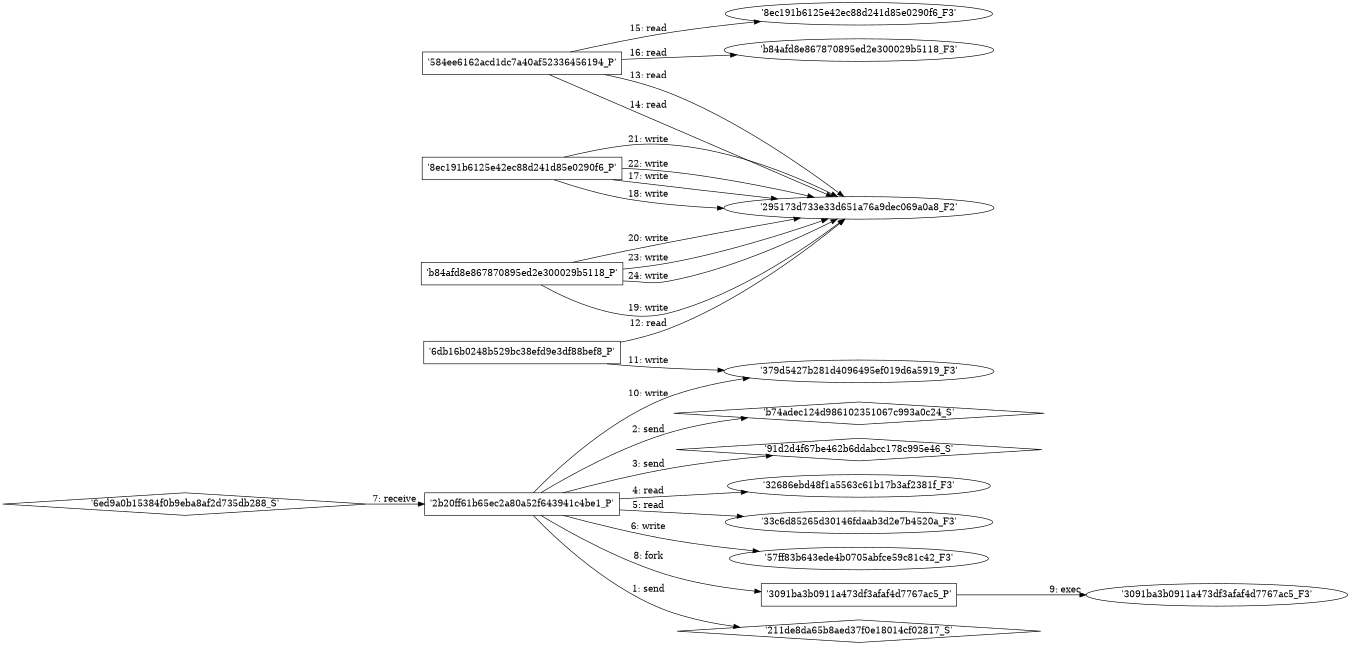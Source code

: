 digraph "D:\Learning\Paper\apt\基于CTI的攻击预警\Dataset\攻击图\ASGfromALLCTI\Threat Roundup for November 26 to December 3.dot" {
rankdir="LR"
size="9"
fixedsize="false"
splines="true"
nodesep=0.3
ranksep=0
fontsize=10
overlap="scalexy"
engine= "neato"
	"'211de8da65b8aed37f0e18014cf02817_S'" [node_type=Socket shape=diamond]
	"'2b20ff61b65ec2a80a52f643941c4be1_P'" [node_type=Process shape=box]
	"'2b20ff61b65ec2a80a52f643941c4be1_P'" -> "'211de8da65b8aed37f0e18014cf02817_S'" [label="1: send"]
	"'b74adec124d986102351067c993a0c24_S'" [node_type=Socket shape=diamond]
	"'2b20ff61b65ec2a80a52f643941c4be1_P'" [node_type=Process shape=box]
	"'2b20ff61b65ec2a80a52f643941c4be1_P'" -> "'b74adec124d986102351067c993a0c24_S'" [label="2: send"]
	"'91d2d4f67be462b6ddabcc178c995e46_S'" [node_type=Socket shape=diamond]
	"'2b20ff61b65ec2a80a52f643941c4be1_P'" [node_type=Process shape=box]
	"'2b20ff61b65ec2a80a52f643941c4be1_P'" -> "'91d2d4f67be462b6ddabcc178c995e46_S'" [label="3: send"]
	"'32686ebd48f1a5563c61b17b3af2381f_F3'" [node_type=file shape=ellipse]
	"'2b20ff61b65ec2a80a52f643941c4be1_P'" [node_type=Process shape=box]
	"'2b20ff61b65ec2a80a52f643941c4be1_P'" -> "'32686ebd48f1a5563c61b17b3af2381f_F3'" [label="4: read"]
	"'33c6d85265d30146fdaab3d2e7b4520a_F3'" [node_type=file shape=ellipse]
	"'2b20ff61b65ec2a80a52f643941c4be1_P'" [node_type=Process shape=box]
	"'2b20ff61b65ec2a80a52f643941c4be1_P'" -> "'33c6d85265d30146fdaab3d2e7b4520a_F3'" [label="5: read"]
	"'57ff83b643ede4b0705abfce59c81c42_F3'" [node_type=file shape=ellipse]
	"'2b20ff61b65ec2a80a52f643941c4be1_P'" [node_type=Process shape=box]
	"'2b20ff61b65ec2a80a52f643941c4be1_P'" -> "'57ff83b643ede4b0705abfce59c81c42_F3'" [label="6: write"]
	"'2b20ff61b65ec2a80a52f643941c4be1_P'" [node_type=Process shape=box]
	"'6ed9a0b15384f0b9eba8af2d735db288_S'" [node_type=Socket shape=diamond]
	"'6ed9a0b15384f0b9eba8af2d735db288_S'" -> "'2b20ff61b65ec2a80a52f643941c4be1_P'" [label="7: receive"]
	"'2b20ff61b65ec2a80a52f643941c4be1_P'" [node_type=Process shape=box]
	"'3091ba3b0911a473df3afaf4d7767ac5_P'" [node_type=Process shape=box]
	"'2b20ff61b65ec2a80a52f643941c4be1_P'" -> "'3091ba3b0911a473df3afaf4d7767ac5_P'" [label="8: fork"]
	"'3091ba3b0911a473df3afaf4d7767ac5_P'" [node_type=Process shape=box]
	"'3091ba3b0911a473df3afaf4d7767ac5_F3'" [node_type=File shape=ellipse]
	"'3091ba3b0911a473df3afaf4d7767ac5_P'" -> "'3091ba3b0911a473df3afaf4d7767ac5_F3'" [label="9: exec"]
	"'379d5427b281d4096495ef019d6a5919_F3'" [node_type=file shape=ellipse]
	"'2b20ff61b65ec2a80a52f643941c4be1_P'" [node_type=Process shape=box]
	"'2b20ff61b65ec2a80a52f643941c4be1_P'" -> "'379d5427b281d4096495ef019d6a5919_F3'" [label="10: write"]
	"'379d5427b281d4096495ef019d6a5919_F3'" [node_type=file shape=ellipse]
	"'6db16b0248b529bc38efd9e3df88bef8_P'" [node_type=Process shape=box]
	"'6db16b0248b529bc38efd9e3df88bef8_P'" -> "'379d5427b281d4096495ef019d6a5919_F3'" [label="11: write"]
	"'295173d733e33d651a76a9dec069a0a8_F2'" [node_type=file shape=ellipse]
	"'6db16b0248b529bc38efd9e3df88bef8_P'" [node_type=Process shape=box]
	"'6db16b0248b529bc38efd9e3df88bef8_P'" -> "'295173d733e33d651a76a9dec069a0a8_F2'" [label="12: read"]
	"'295173d733e33d651a76a9dec069a0a8_F2'" [node_type=file shape=ellipse]
	"'584ee6162acd1dc7a40af52336456194_P'" [node_type=Process shape=box]
	"'584ee6162acd1dc7a40af52336456194_P'" -> "'295173d733e33d651a76a9dec069a0a8_F2'" [label="13: read"]
	"'295173d733e33d651a76a9dec069a0a8_F2'" [node_type=file shape=ellipse]
	"'584ee6162acd1dc7a40af52336456194_P'" [node_type=Process shape=box]
	"'584ee6162acd1dc7a40af52336456194_P'" -> "'295173d733e33d651a76a9dec069a0a8_F2'" [label="14: read"]
	"'8ec191b6125e42ec88d241d85e0290f6_F3'" [node_type=file shape=ellipse]
	"'584ee6162acd1dc7a40af52336456194_P'" [node_type=Process shape=box]
	"'584ee6162acd1dc7a40af52336456194_P'" -> "'8ec191b6125e42ec88d241d85e0290f6_F3'" [label="15: read"]
	"'b84afd8e867870895ed2e300029b5118_F3'" [node_type=file shape=ellipse]
	"'584ee6162acd1dc7a40af52336456194_P'" [node_type=Process shape=box]
	"'584ee6162acd1dc7a40af52336456194_P'" -> "'b84afd8e867870895ed2e300029b5118_F3'" [label="16: read"]
	"'295173d733e33d651a76a9dec069a0a8_F2'" [node_type=file shape=ellipse]
	"'8ec191b6125e42ec88d241d85e0290f6_P'" [node_type=Process shape=box]
	"'8ec191b6125e42ec88d241d85e0290f6_P'" -> "'295173d733e33d651a76a9dec069a0a8_F2'" [label="17: write"]
	"'295173d733e33d651a76a9dec069a0a8_F2'" [node_type=file shape=ellipse]
	"'8ec191b6125e42ec88d241d85e0290f6_P'" [node_type=Process shape=box]
	"'8ec191b6125e42ec88d241d85e0290f6_P'" -> "'295173d733e33d651a76a9dec069a0a8_F2'" [label="18: write"]
	"'295173d733e33d651a76a9dec069a0a8_F2'" [node_type=file shape=ellipse]
	"'b84afd8e867870895ed2e300029b5118_P'" [node_type=Process shape=box]
	"'b84afd8e867870895ed2e300029b5118_P'" -> "'295173d733e33d651a76a9dec069a0a8_F2'" [label="19: write"]
	"'295173d733e33d651a76a9dec069a0a8_F2'" [node_type=file shape=ellipse]
	"'b84afd8e867870895ed2e300029b5118_P'" [node_type=Process shape=box]
	"'b84afd8e867870895ed2e300029b5118_P'" -> "'295173d733e33d651a76a9dec069a0a8_F2'" [label="20: write"]
	"'295173d733e33d651a76a9dec069a0a8_F2'" [node_type=file shape=ellipse]
	"'8ec191b6125e42ec88d241d85e0290f6_P'" [node_type=Process shape=box]
	"'8ec191b6125e42ec88d241d85e0290f6_P'" -> "'295173d733e33d651a76a9dec069a0a8_F2'" [label="21: write"]
	"'295173d733e33d651a76a9dec069a0a8_F2'" [node_type=file shape=ellipse]
	"'8ec191b6125e42ec88d241d85e0290f6_P'" [node_type=Process shape=box]
	"'8ec191b6125e42ec88d241d85e0290f6_P'" -> "'295173d733e33d651a76a9dec069a0a8_F2'" [label="22: write"]
	"'295173d733e33d651a76a9dec069a0a8_F2'" [node_type=file shape=ellipse]
	"'b84afd8e867870895ed2e300029b5118_P'" [node_type=Process shape=box]
	"'b84afd8e867870895ed2e300029b5118_P'" -> "'295173d733e33d651a76a9dec069a0a8_F2'" [label="23: write"]
	"'295173d733e33d651a76a9dec069a0a8_F2'" [node_type=file shape=ellipse]
	"'b84afd8e867870895ed2e300029b5118_P'" [node_type=Process shape=box]
	"'b84afd8e867870895ed2e300029b5118_P'" -> "'295173d733e33d651a76a9dec069a0a8_F2'" [label="24: write"]
}
